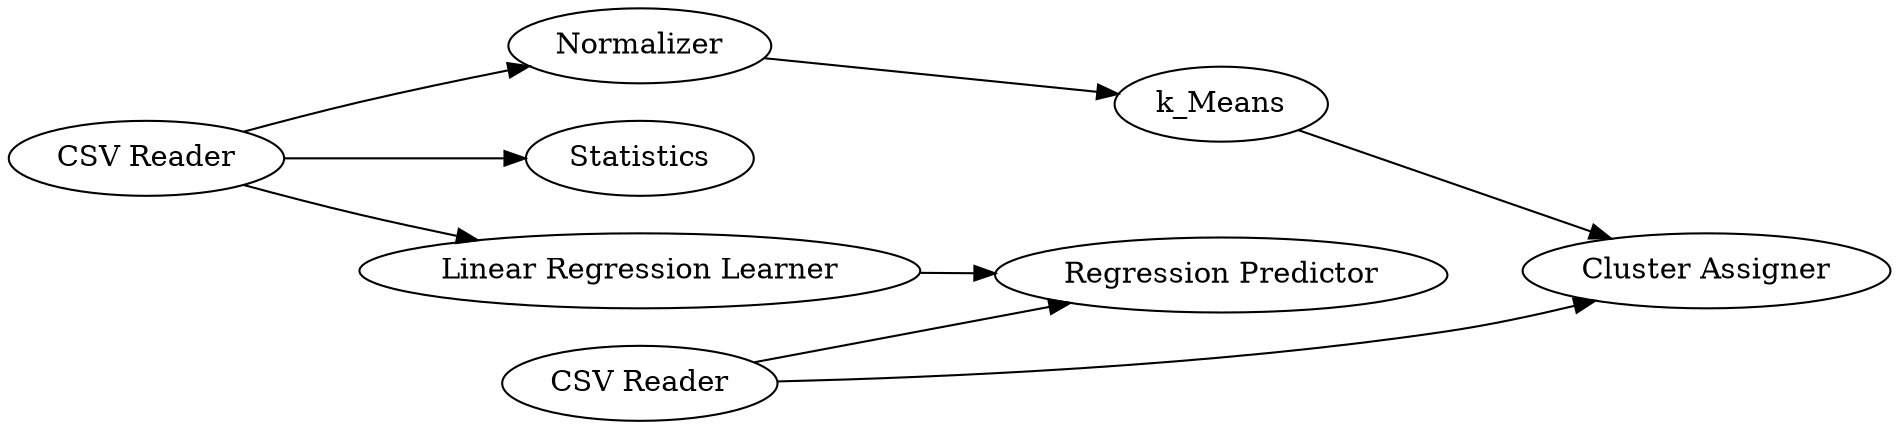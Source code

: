 digraph {
	19 -> 38
	38 -> 39
	19 -> 33
	39 -> 27
	19 -> 37
	32 -> 27
	37 -> 40
	32 -> 40
	27 [label="Cluster Assigner"]
	40 [label="Regression Predictor"]
	39 [label=k_Means]
	33 [label=Statistics]
	32 [label="CSV Reader"]
	38 [label=Normalizer]
	37 [label="Linear Regression Learner"]
	19 [label="CSV Reader"]
	rankdir=LR
}
